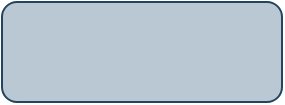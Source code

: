 <mxfile>
    <diagram id="4gZf-CKaSUvkw3zq3o1U" name="Page-1">
        <mxGraphModel dx="470" dy="464" grid="1" gridSize="10" guides="1" tooltips="1" connect="1" arrows="1" fold="1" page="1" pageScale="1" pageWidth="850" pageHeight="1100" math="0" shadow="0">
            <root>
                <mxCell id="0"/>
                <mxCell id="1" parent="0"/>
                <mxCell id="2" value="" style="rounded=1;whiteSpace=wrap;html=1;fillColor=#bac8d3;strokeColor=#23445d;" vertex="1" parent="1">
                    <mxGeometry x="50" y="30" width="140" height="50" as="geometry"/>
                </mxCell>
            </root>
        </mxGraphModel>
    </diagram>
</mxfile>